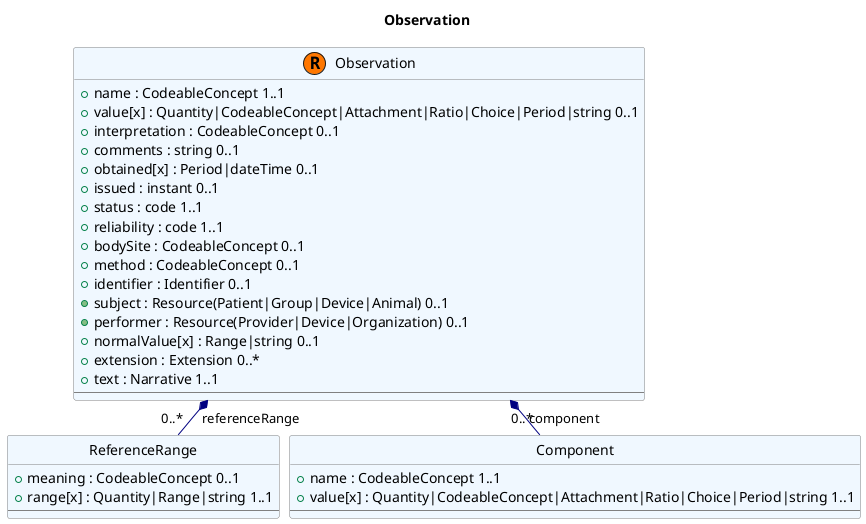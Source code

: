 {
  "sha1": "f9zidq2r3oh76b7wxgotvslzzmbmuu0",
  "insertion": {
    "when": "2024-06-01T09:03:05.812Z",
    "user": "plantuml@gmail.com"
  }
}
@startuml
title Observation
skinparam nodesep 10
skinparam ranksep 10
skinparam classBackgroundColor Aliceblue

skinparam classBorderColor Gray

skinparam classArrowColor Navy

class Observation << (R, #FF7700) >> {
+ name : CodeableConcept 1..1 [[[http://www/Observation/name {Definition}]]]
+ value[x] : Quantity|CodeableConcept|Attachment|Ratio|Choice|Period|string 0..1 [[[http://www/Observation/value%5Bx%5D {Definition}]]]
+ interpretation : CodeableConcept 0..1 [[[http://www/Observation/interpretation {Definition}]]]
+ comments : string 0..1 [[[http://www/Observation/comments {Definition}]]]
+ obtained[x] : Period|dateTime 0..1 [[[http://www/Observation/obtained%5Bx%5D {Definition}]]]
+ issued : instant 0..1 [[[http://www/Observation/issued {Definition}]]]
+ status : code 1..1 [[[http://www/Observation/status {Definition}]]]
+ reliability : code 1..1 [[[http://www/Observation/reliability {Definition}]]]
+ bodySite : CodeableConcept 0..1 [[[http://www/Observation/bodySite {Definition}]]]
+ method : CodeableConcept 0..1 [[[http://www/Observation/method {Definition}]]]
+ identifier : Identifier 0..1 [[[http://www/Observation/identifier {Definition}]]]
+ subject : Resource(Patient|Group|Device|Animal) 0..1 [[[http://www/Observation/subject {Definition}]]]
+ performer : Resource(Provider|Device|Organization) 0..1 [[[http://www/Observation/performer {Definition}]]]
+ normalValue[x] : Range|string 0..1 [[[http://www/Observation/normalValue%5Bx%5D {Definition}]]]
+ extension : Extension 0..* [[[http://www/Observation/extension {Definition}]]]
+ text : Narrative 1..1 [[[http://www/Observation/text {Definition}]]]
--
}
url of Observation is [[http://www/Observation {Observation definition}]]

class ReferenceRange << (E, Aliceblue ) >> {
+ meaning : CodeableConcept 0..1 [[[http://www/referenceRange/meaning {Definition}]]]
+ range[x] : Quantity|Range|string 1..1 [[[http://www/referenceRange/range%5Bx%5D {Definition}]]]
--
}
url of ReferenceRange is [[http://www/ReferenceRange{ReferenceRange definition}]]

class Component << (E, Aliceblue ) >> {
+ name : CodeableConcept 1..1 [[[http://www/component/name {Definition}]]]
+ value[x] : Quantity|CodeableConcept|Attachment|Ratio|Choice|Period|string 1..1 [[[http://www/component/value%5Bx%5D {Definition}]]]
--
}
url of Component is [[http://www/Component {Component definition}]]

Observation *-- "0..*" ReferenceRange : referenceRange
Observation *-- "0..*" Component  : component



hide methods
hide ReferenceRange circle
hide Component circle
@enduml

